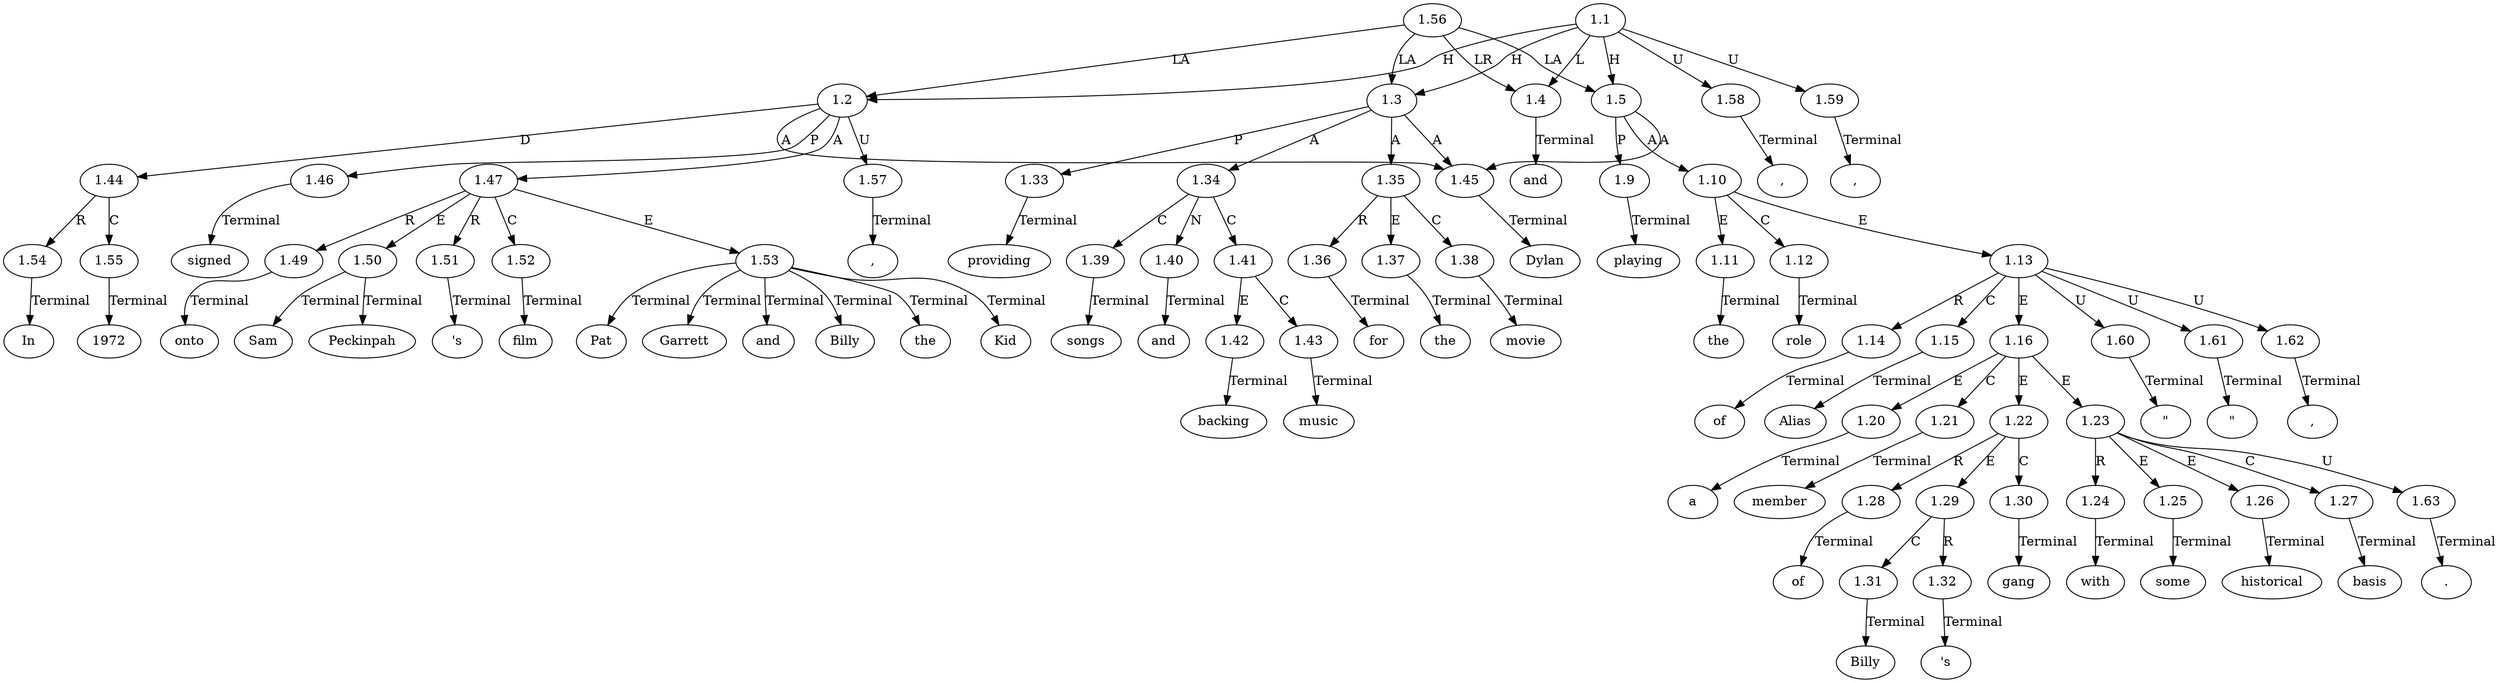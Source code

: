 // Graph
digraph {
	0.1 [label=In ordering=out]
	0.10 [label=film ordering=out]
	0.11 [label=Pat ordering=out]
	0.12 [label=Garrett ordering=out]
	0.13 [label=and ordering=out]
	0.14 [label=Billy ordering=out]
	0.15 [label=the ordering=out]
	0.16 [label=Kid ordering=out]
	0.17 [label="," ordering=out]
	0.18 [label=providing ordering=out]
	0.19 [label=songs ordering=out]
	0.2 [label=1972 ordering=out]
	0.20 [label=and ordering=out]
	0.21 [label=backing ordering=out]
	0.22 [label=music ordering=out]
	0.23 [label=for ordering=out]
	0.24 [label=the ordering=out]
	0.25 [label=movie ordering=out]
	0.26 [label="," ordering=out]
	0.27 [label=and ordering=out]
	0.28 [label=playing ordering=out]
	0.29 [label=the ordering=out]
	0.3 [label="," ordering=out]
	0.30 [label=role ordering=out]
	0.31 [label=of ordering=out]
	0.32 [label="\"" ordering=out]
	0.33 [label=Alias ordering=out]
	0.34 [label="\"" ordering=out]
	0.35 [label="," ordering=out]
	0.36 [label=a ordering=out]
	0.37 [label=member ordering=out]
	0.38 [label=of ordering=out]
	0.39 [label=Billy ordering=out]
	0.4 [label=Dylan ordering=out]
	0.40 [label="'s" ordering=out]
	0.41 [label=gang ordering=out]
	0.42 [label=with ordering=out]
	0.43 [label=some ordering=out]
	0.44 [label=historical ordering=out]
	0.45 [label=basis ordering=out]
	0.46 [label="." ordering=out]
	0.5 [label=signed ordering=out]
	0.6 [label=onto ordering=out]
	0.7 [label=Sam ordering=out]
	0.8 [label=Peckinpah ordering=out]
	0.9 [label="'s" ordering=out]
	1.1 [label=1.1 ordering=out]
	1.2 [label=1.2 ordering=out]
	1.3 [label=1.3 ordering=out]
	1.4 [label=1.4 ordering=out]
	1.5 [label=1.5 ordering=out]
	1.9 [label=1.9 ordering=out]
	1.10 [label=1.10 ordering=out]
	1.11 [label=1.11 ordering=out]
	1.12 [label=1.12 ordering=out]
	1.13 [label=1.13 ordering=out]
	1.14 [label=1.14 ordering=out]
	1.15 [label=1.15 ordering=out]
	1.16 [label=1.16 ordering=out]
	1.20 [label=1.20 ordering=out]
	1.21 [label=1.21 ordering=out]
	1.22 [label=1.22 ordering=out]
	1.23 [label=1.23 ordering=out]
	1.24 [label=1.24 ordering=out]
	1.25 [label=1.25 ordering=out]
	1.26 [label=1.26 ordering=out]
	1.27 [label=1.27 ordering=out]
	1.28 [label=1.28 ordering=out]
	1.29 [label=1.29 ordering=out]
	1.30 [label=1.30 ordering=out]
	1.31 [label=1.31 ordering=out]
	1.32 [label=1.32 ordering=out]
	1.33 [label=1.33 ordering=out]
	1.34 [label=1.34 ordering=out]
	1.35 [label=1.35 ordering=out]
	1.36 [label=1.36 ordering=out]
	1.37 [label=1.37 ordering=out]
	1.38 [label=1.38 ordering=out]
	1.39 [label=1.39 ordering=out]
	1.40 [label=1.40 ordering=out]
	1.41 [label=1.41 ordering=out]
	1.42 [label=1.42 ordering=out]
	1.43 [label=1.43 ordering=out]
	1.44 [label=1.44 ordering=out]
	1.45 [label=1.45 ordering=out]
	1.46 [label=1.46 ordering=out]
	1.47 [label=1.47 ordering=out]
	1.49 [label=1.49 ordering=out]
	1.50 [label=1.50 ordering=out]
	1.51 [label=1.51 ordering=out]
	1.52 [label=1.52 ordering=out]
	1.53 [label=1.53 ordering=out]
	1.54 [label=1.54 ordering=out]
	1.55 [label=1.55 ordering=out]
	1.56 [label=1.56 ordering=out]
	1.57 [label=1.57 ordering=out]
	1.58 [label=1.58 ordering=out]
	1.59 [label=1.59 ordering=out]
	1.60 [label=1.60 ordering=out]
	1.61 [label=1.61 ordering=out]
	1.62 [label=1.62 ordering=out]
	1.63 [label=1.63 ordering=out]
	1.1 -> 1.2 [label=H ordering=out]
	1.1 -> 1.3 [label=H ordering=out]
	1.1 -> 1.4 [label=L ordering=out]
	1.1 -> 1.5 [label=H ordering=out]
	1.1 -> 1.58 [label=U ordering=out]
	1.1 -> 1.59 [label=U ordering=out]
	1.2 -> 1.44 [label=D ordering=out]
	1.2 -> 1.45 [label=A ordering=out]
	1.2 -> 1.46 [label=P ordering=out]
	1.2 -> 1.47 [label=A ordering=out]
	1.2 -> 1.57 [label=U ordering=out]
	1.3 -> 1.33 [label=P ordering=out]
	1.3 -> 1.34 [label=A ordering=out]
	1.3 -> 1.35 [label=A ordering=out]
	1.3 -> 1.45 [label=A ordering=out]
	1.4 -> 0.27 [label=Terminal ordering=out]
	1.5 -> 1.9 [label=P ordering=out]
	1.5 -> 1.10 [label=A ordering=out]
	1.5 -> 1.45 [label=A ordering=out]
	1.9 -> 0.28 [label=Terminal ordering=out]
	1.10 -> 1.11 [label=E ordering=out]
	1.10 -> 1.12 [label=C ordering=out]
	1.10 -> 1.13 [label=E ordering=out]
	1.11 -> 0.29 [label=Terminal ordering=out]
	1.12 -> 0.30 [label=Terminal ordering=out]
	1.13 -> 1.14 [label=R ordering=out]
	1.13 -> 1.15 [label=C ordering=out]
	1.13 -> 1.16 [label=E ordering=out]
	1.13 -> 1.60 [label=U ordering=out]
	1.13 -> 1.61 [label=U ordering=out]
	1.13 -> 1.62 [label=U ordering=out]
	1.14 -> 0.31 [label=Terminal ordering=out]
	1.15 -> 0.33 [label=Terminal ordering=out]
	1.16 -> 1.20 [label=E ordering=out]
	1.16 -> 1.21 [label=C ordering=out]
	1.16 -> 1.22 [label=E ordering=out]
	1.16 -> 1.23 [label=E ordering=out]
	1.20 -> 0.36 [label=Terminal ordering=out]
	1.21 -> 0.37 [label=Terminal ordering=out]
	1.22 -> 1.28 [label=R ordering=out]
	1.22 -> 1.29 [label=E ordering=out]
	1.22 -> 1.30 [label=C ordering=out]
	1.23 -> 1.24 [label=R ordering=out]
	1.23 -> 1.25 [label=E ordering=out]
	1.23 -> 1.26 [label=E ordering=out]
	1.23 -> 1.27 [label=C ordering=out]
	1.23 -> 1.63 [label=U ordering=out]
	1.24 -> 0.42 [label=Terminal ordering=out]
	1.25 -> 0.43 [label=Terminal ordering=out]
	1.26 -> 0.44 [label=Terminal ordering=out]
	1.27 -> 0.45 [label=Terminal ordering=out]
	1.28 -> 0.38 [label=Terminal ordering=out]
	1.29 -> 1.31 [label=C ordering=out]
	1.29 -> 1.32 [label=R ordering=out]
	1.30 -> 0.41 [label=Terminal ordering=out]
	1.31 -> 0.39 [label=Terminal ordering=out]
	1.32 -> 0.40 [label=Terminal ordering=out]
	1.33 -> 0.18 [label=Terminal ordering=out]
	1.34 -> 1.39 [label=C ordering=out]
	1.34 -> 1.40 [label=N ordering=out]
	1.34 -> 1.41 [label=C ordering=out]
	1.35 -> 1.36 [label=R ordering=out]
	1.35 -> 1.37 [label=E ordering=out]
	1.35 -> 1.38 [label=C ordering=out]
	1.36 -> 0.23 [label=Terminal ordering=out]
	1.37 -> 0.24 [label=Terminal ordering=out]
	1.38 -> 0.25 [label=Terminal ordering=out]
	1.39 -> 0.19 [label=Terminal ordering=out]
	1.40 -> 0.20 [label=Terminal ordering=out]
	1.41 -> 1.42 [label=E ordering=out]
	1.41 -> 1.43 [label=C ordering=out]
	1.42 -> 0.21 [label=Terminal ordering=out]
	1.43 -> 0.22 [label=Terminal ordering=out]
	1.44 -> 1.54 [label=R ordering=out]
	1.44 -> 1.55 [label=C ordering=out]
	1.45 -> 0.4 [label=Terminal ordering=out]
	1.46 -> 0.5 [label=Terminal ordering=out]
	1.47 -> 1.49 [label=R ordering=out]
	1.47 -> 1.50 [label=E ordering=out]
	1.47 -> 1.51 [label=R ordering=out]
	1.47 -> 1.52 [label=C ordering=out]
	1.47 -> 1.53 [label=E ordering=out]
	1.49 -> 0.6 [label=Terminal ordering=out]
	1.50 -> 0.7 [label=Terminal ordering=out]
	1.50 -> 0.8 [label=Terminal ordering=out]
	1.51 -> 0.9 [label=Terminal ordering=out]
	1.52 -> 0.10 [label=Terminal ordering=out]
	1.53 -> 0.11 [label=Terminal ordering=out]
	1.53 -> 0.12 [label=Terminal ordering=out]
	1.53 -> 0.13 [label=Terminal ordering=out]
	1.53 -> 0.14 [label=Terminal ordering=out]
	1.53 -> 0.15 [label=Terminal ordering=out]
	1.53 -> 0.16 [label=Terminal ordering=out]
	1.54 -> 0.1 [label=Terminal ordering=out]
	1.55 -> 0.2 [label=Terminal ordering=out]
	1.56 -> 1.2 [label=LA ordering=out]
	1.56 -> 1.3 [label=LA ordering=out]
	1.56 -> 1.4 [label=LR ordering=out]
	1.56 -> 1.5 [label=LA ordering=out]
	1.57 -> 0.3 [label=Terminal ordering=out]
	1.58 -> 0.17 [label=Terminal ordering=out]
	1.59 -> 0.26 [label=Terminal ordering=out]
	1.60 -> 0.32 [label=Terminal ordering=out]
	1.61 -> 0.34 [label=Terminal ordering=out]
	1.62 -> 0.35 [label=Terminal ordering=out]
	1.63 -> 0.46 [label=Terminal ordering=out]
}
